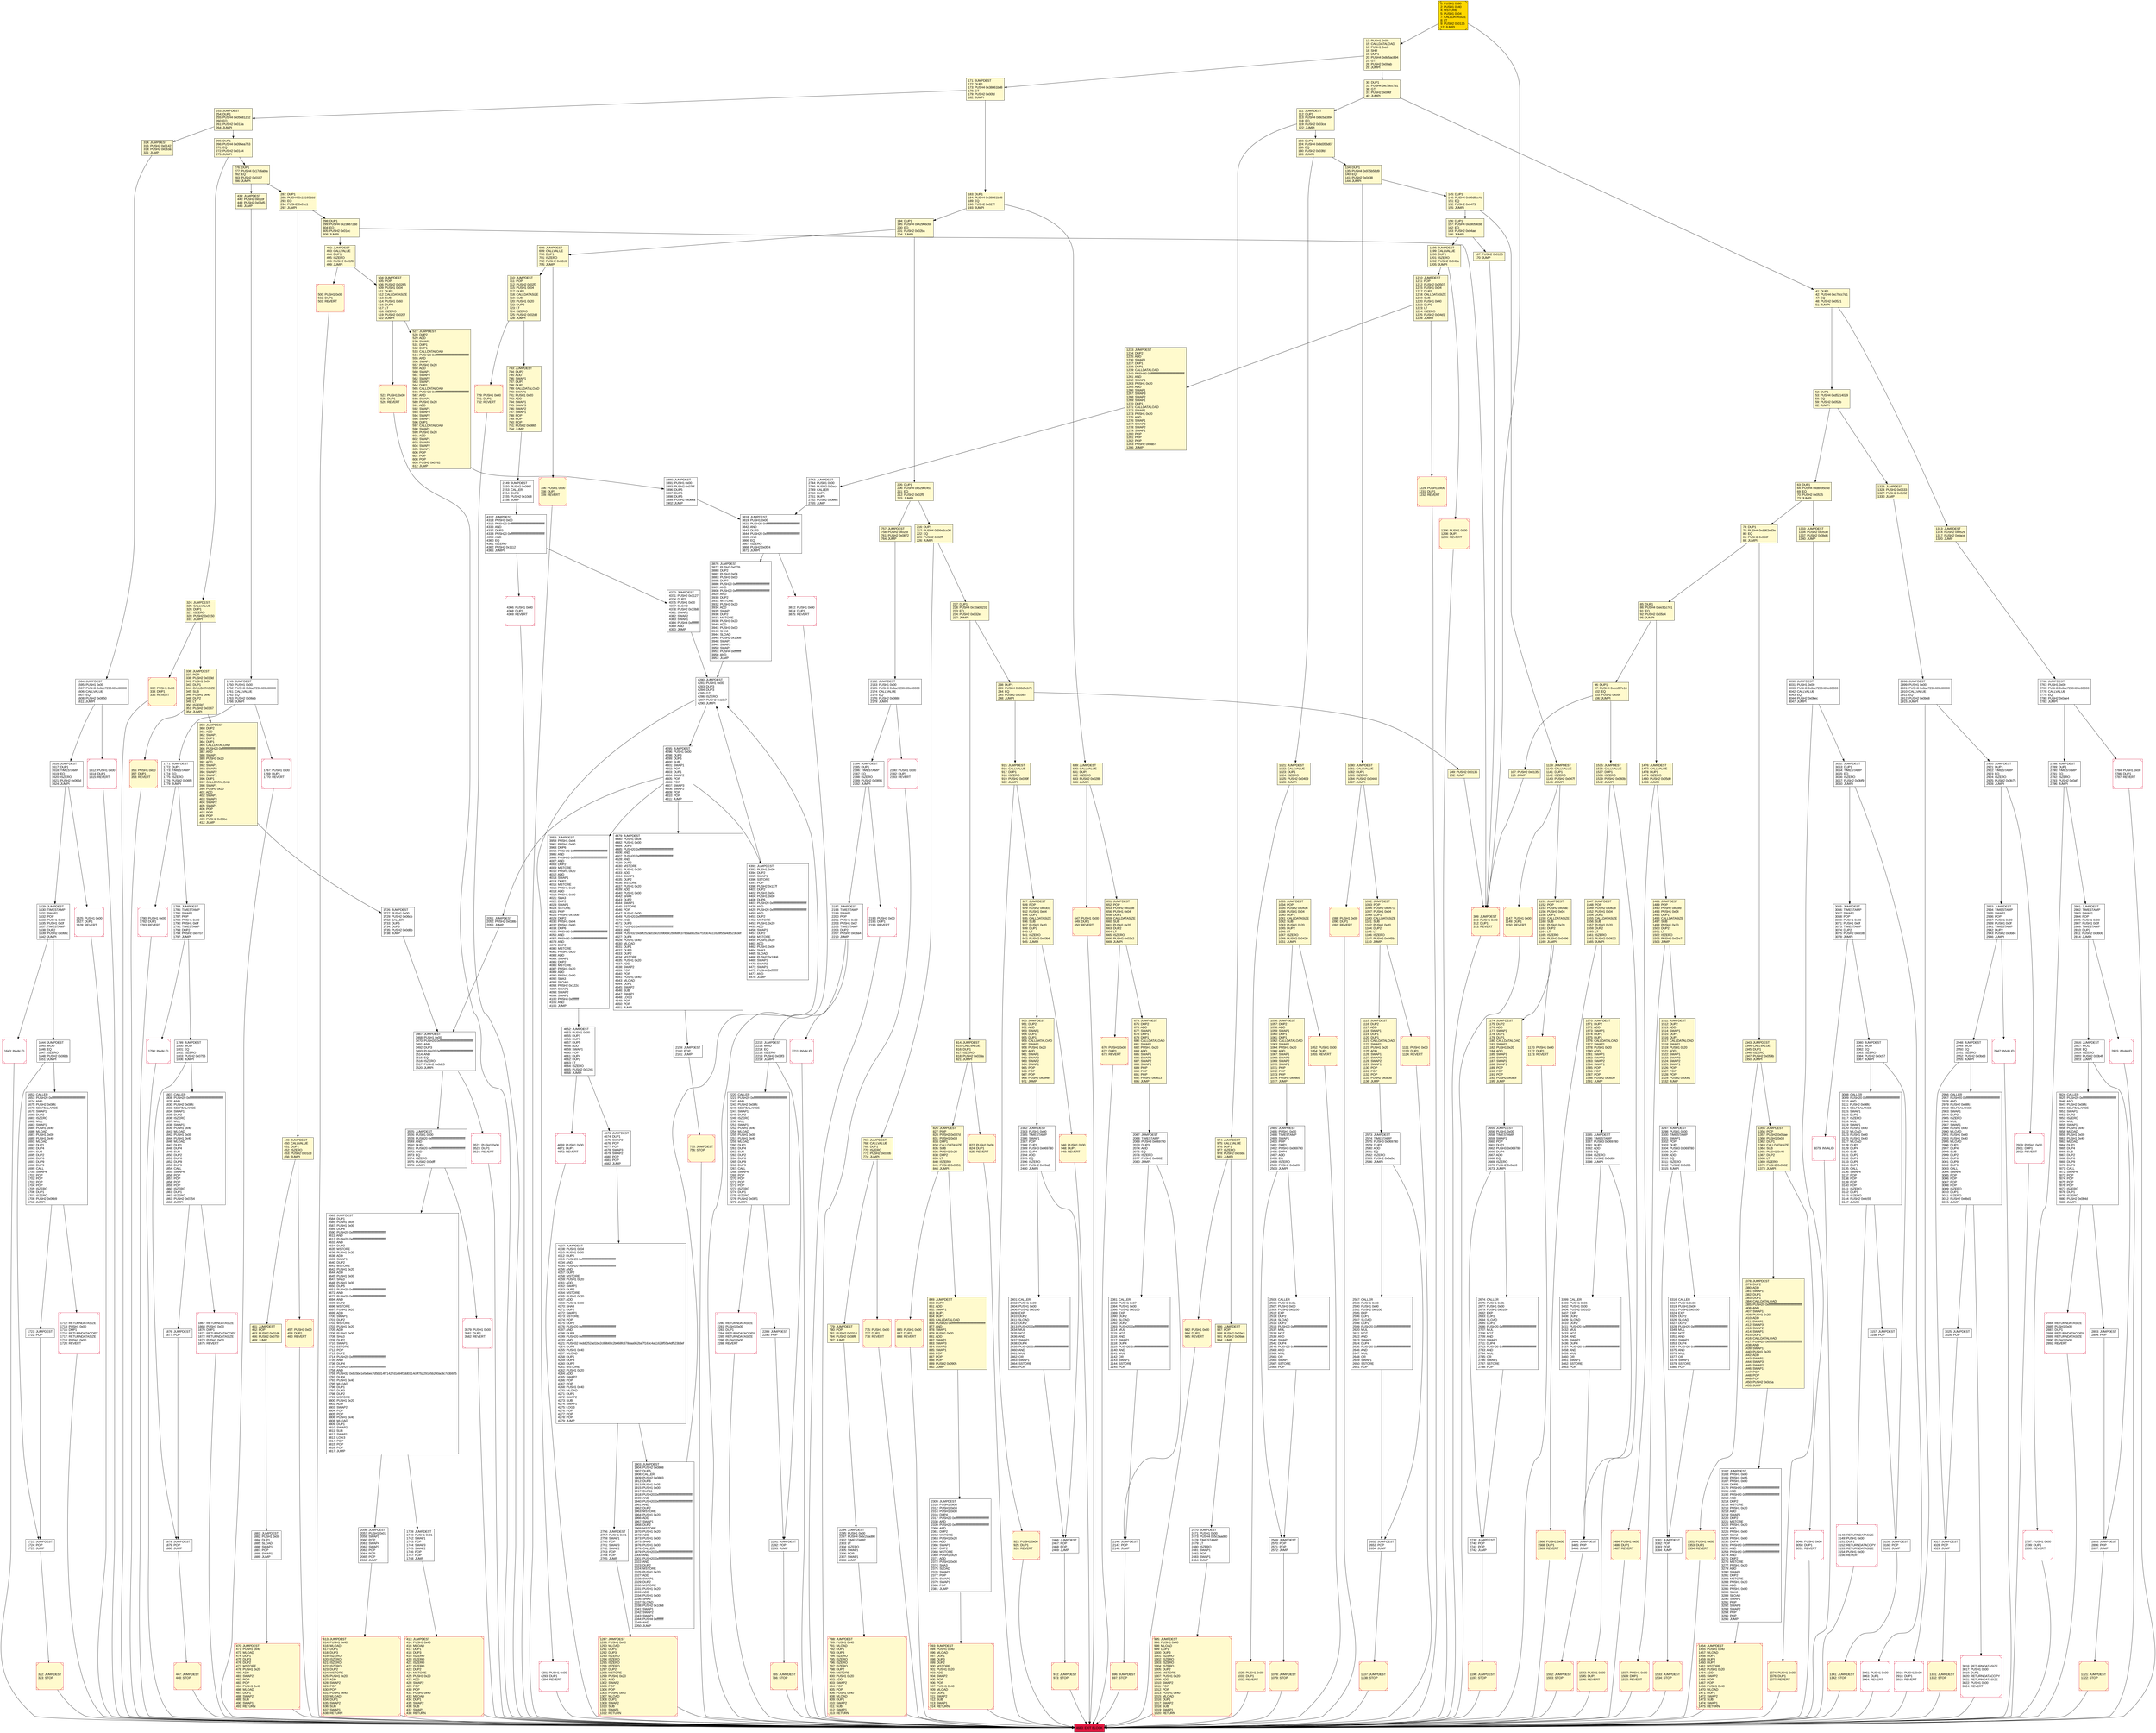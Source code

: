 digraph G {
bgcolor=transparent rankdir=UD;
node [shape=box style=filled color=black fillcolor=white fontname=arial fontcolor=black];
527 [label="527: JUMPDEST\l528: DUP2\l529: ADD\l530: SWAP1\l531: DUP1\l532: DUP1\l533: CALLDATALOAD\l534: PUSH20 0xffffffffffffffffffffffffffffffffffffffff\l555: AND\l556: SWAP1\l557: PUSH1 0x20\l559: ADD\l560: SWAP1\l561: SWAP3\l562: SWAP2\l563: SWAP1\l564: DUP1\l565: CALLDATALOAD\l566: PUSH20 0xffffffffffffffffffffffffffffffffffffffff\l587: AND\l588: SWAP1\l589: PUSH1 0x20\l591: ADD\l592: SWAP1\l593: SWAP3\l594: SWAP2\l595: SWAP1\l596: DUP1\l597: CALLDATALOAD\l598: SWAP1\l599: PUSH1 0x20\l601: ADD\l602: SWAP1\l603: SWAP3\l604: SWAP2\l605: SWAP1\l606: POP\l607: POP\l608: POP\l609: PUSH2 0x0762\l612: JUMP\l" fillcolor=lemonchiffon ];
4391 [label="4391: JUMPDEST\l4392: PUSH1 0x00\l4394: DUP2\l4395: SWAP1\l4396: SSTORE\l4397: POP\l4398: PUSH2 0x117f\l4401: DUP2\l4402: PUSH1 0x04\l4404: PUSH1 0x00\l4406: DUP6\l4407: PUSH20 0xffffffffffffffffffffffffffffffffffffffff\l4428: AND\l4429: PUSH20 0xffffffffffffffffffffffffffffffffffffffff\l4450: AND\l4451: DUP2\l4452: MSTORE\l4453: PUSH1 0x20\l4455: ADD\l4456: SWAP1\l4457: DUP2\l4458: MSTORE\l4459: PUSH1 0x20\l4461: ADD\l4462: PUSH1 0x00\l4464: SHA3\l4465: SLOAD\l4466: PUSH2 0x10b8\l4469: SWAP1\l4470: SWAP2\l4471: SWAP1\l4472: PUSH4 0xffffffff\l4477: AND\l4478: JUMP\l" ];
492 [label="492: JUMPDEST\l493: CALLVALUE\l494: DUP1\l495: ISZERO\l496: PUSH2 0x01f8\l499: JUMPI\l" fillcolor=lemonchiffon ];
986 [label="986: JUMPDEST\l987: POP\l988: PUSH2 0x03e3\l991: PUSH2 0x09a6\l994: JUMP\l" fillcolor=lemonchiffon ];
183 [label="183: DUP1\l184: PUSH4 0x38861bd8\l189: EQ\l190: PUSH2 0x027f\l193: JUMPI\l" fillcolor=lemonchiffon ];
2485 [label="2485: JUMPDEST\l2486: PUSH1 0x00\l2488: TIMESTAMP\l2489: SWAP1\l2490: POP\l2491: DUP1\l2492: PUSH3 0x069780\l2496: DUP4\l2497: ADD\l2498: EQ\l2499: ISZERO\l2500: PUSH2 0x0a09\l2503: JUMPI\l" ];
2816 [label="2816: JUMPDEST\l2817: MOD\l2818: EQ\l2819: ISZERO\l2820: PUSH2 0x0b4f\l2823: JUMPI\l" ];
2056 [label="2056: JUMPDEST\l2057: PUSH1 0x01\l2059: SWAP1\l2060: POP\l2061: SWAP4\l2062: SWAP3\l2063: POP\l2064: POP\l2065: POP\l2066: JUMP\l" ];
439 [label="439: JUMPDEST\l440: PUSH2 0x01bf\l443: PUSH2 0x06d5\l446: JUMP\l" fillcolor=lemonchiffon ];
1488 [label="1488: JUMPDEST\l1489: POP\l1490: PUSH2 0x05fd\l1493: PUSH1 0x04\l1495: DUP1\l1496: CALLDATASIZE\l1497: SUB\l1498: PUSH1 0x20\l1500: DUP2\l1501: LT\l1502: ISZERO\l1503: PUSH2 0x05e7\l1506: JUMPI\l" fillcolor=lemonchiffon ];
946 [label="946: PUSH1 0x00\l948: DUP1\l949: REVERT\l" fillcolor=lemonchiffon shape=Msquare color=crimson ];
1784 [label="1784: JUMPDEST\l1785: TIMESTAMP\l1786: SWAP1\l1787: POP\l1788: PUSH1 0x00\l1790: PUSH1 0x0f\l1792: TIMESTAMP\l1793: DUP2\l1794: PUSH2 0x0707\l1797: JUMPI\l" ];
733 [label="733: JUMPDEST\l734: DUP2\l735: ADD\l736: SWAP1\l737: DUP1\l738: DUP1\l739: CALLDATALOAD\l740: SWAP1\l741: PUSH1 0x20\l743: ADD\l744: SWAP1\l745: SWAP3\l746: SWAP2\l747: SWAP1\l748: POP\l749: POP\l750: POP\l751: PUSH2 0x0865\l754: JUMP\l" fillcolor=lemonchiffon ];
216 [label="216: DUP1\l217: PUSH4 0x56e2ca30\l222: EQ\l223: PUSH2 0x02ff\l226: JUMPI\l" fillcolor=lemonchiffon ];
2211 [label="2211: INVALID\l" shape=Msquare color=crimson ];
1454 [label="1454: JUMPDEST\l1455: PUSH1 0x40\l1457: MLOAD\l1458: DUP1\l1459: DUP3\l1460: DUP2\l1461: MSTORE\l1462: PUSH1 0x20\l1464: ADD\l1465: SWAP2\l1466: POP\l1467: POP\l1468: PUSH1 0x40\l1470: MLOAD\l1471: DUP1\l1472: SWAP2\l1473: SUB\l1474: SWAP1\l1475: RETURN\l" fillcolor=lemonchiffon shape=Msquare color=crimson ];
1652 [label="1652: CALLER\l1653: PUSH20 0xffffffffffffffffffffffffffffffffffffffff\l1674: AND\l1675: PUSH2 0x08fc\l1678: SELFBALANCE\l1679: SWAP1\l1680: DUP2\l1681: ISZERO\l1682: MUL\l1683: SWAP1\l1684: PUSH1 0x40\l1686: MLOAD\l1687: PUSH1 0x00\l1689: PUSH1 0x40\l1691: MLOAD\l1692: DUP1\l1693: DUP4\l1694: SUB\l1695: DUP2\l1696: DUP6\l1697: DUP9\l1698: DUP9\l1699: CALL\l1700: SWAP4\l1701: POP\l1702: POP\l1703: POP\l1704: POP\l1705: ISZERO\l1706: DUP1\l1707: ISZERO\l1708: PUSH2 0x06b9\l1711: JUMPI\l" ];
1594 [label="1594: JUMPDEST\l1595: PUSH1 0x00\l1597: PUSH8 0x8ac7230489e80000\l1606: CALLVALUE\l1607: EQ\l1608: PUSH2 0x0650\l1611: JUMPI\l" ];
1903 [label="1903: JUMPDEST\l1904: PUSH2 0x0808\l1907: DUP5\l1908: CALLER\l1909: PUSH2 0x0803\l1912: DUP6\l1913: PUSH1 0x05\l1915: PUSH1 0x00\l1917: DUP11\l1918: PUSH20 0xffffffffffffffffffffffffffffffffffffffff\l1939: AND\l1940: PUSH20 0xffffffffffffffffffffffffffffffffffffffff\l1961: AND\l1962: DUP2\l1963: MSTORE\l1964: PUSH1 0x20\l1966: ADD\l1967: SWAP1\l1968: DUP2\l1969: MSTORE\l1970: PUSH1 0x20\l1972: ADD\l1973: PUSH1 0x00\l1975: SHA3\l1976: PUSH1 0x00\l1978: CALLER\l1979: PUSH20 0xffffffffffffffffffffffffffffffffffffffff\l2000: AND\l2001: PUSH20 0xffffffffffffffffffffffffffffffffffffffff\l2022: AND\l2023: DUP2\l2024: MSTORE\l2025: PUSH1 0x20\l2027: ADD\l2028: SWAP1\l2029: DUP2\l2030: MSTORE\l2031: PUSH1 0x20\l2033: ADD\l2034: PUSH1 0x00\l2036: SHA3\l2037: SLOAD\l2038: PUSH2 0x10b8\l2041: SWAP1\l2042: SWAP2\l2043: SWAP1\l2044: PUSH4 0xffffffff\l2049: AND\l2050: JUMP\l" ];
1749 [label="1749: JUMPDEST\l1750: PUSH1 0x00\l1752: PUSH8 0x8ac7230489e80000\l1761: CALLVALUE\l1762: EQ\l1763: PUSH2 0x06eb\l1766: JUMPI\l" ];
788 [label="788: JUMPDEST\l789: PUSH1 0x40\l791: MLOAD\l792: DUP1\l793: DUP3\l794: ISZERO\l795: ISZERO\l796: ISZERO\l797: ISZERO\l798: DUP2\l799: MSTORE\l800: PUSH1 0x20\l802: ADD\l803: SWAP2\l804: POP\l805: POP\l806: PUSH1 0x40\l808: MLOAD\l809: DUP1\l810: SWAP2\l811: SUB\l812: SWAP1\l813: RETURN\l" fillcolor=lemonchiffon shape=Msquare color=crimson ];
1799 [label="1799: JUMPDEST\l1800: MOD\l1801: EQ\l1802: ISZERO\l1803: PUSH2 0x0756\l1806: JUMPI\l" ];
447 [label="447: JUMPDEST\l448: STOP\l" fillcolor=lemonchiffon shape=Msquare color=crimson ];
2382 [label="2382: JUMPDEST\l2383: PUSH1 0x00\l2385: TIMESTAMP\l2386: SWAP1\l2387: POP\l2388: DUP1\l2389: PUSH3 0x069780\l2393: DUP4\l2394: ADD\l2395: EQ\l2396: ISZERO\l2397: PUSH2 0x09a2\l2400: JUMPI\l" ];
1771 [label="1771: JUMPDEST\l1772: DUP1\l1773: TIMESTAMP\l1774: EQ\l1775: ISZERO\l1776: PUSH2 0x06f8\l1779: JUMPI\l" ];
4312 [label="4312: JUMPDEST\l4313: PUSH1 0x00\l4315: PUSH20 0xffffffffffffffffffffffffffffffffffffffff\l4336: AND\l4337: DUP3\l4338: PUSH20 0xffffffffffffffffffffffffffffffffffffffff\l4359: AND\l4360: EQ\l4361: ISZERO\l4362: PUSH2 0x1112\l4365: JUMPI\l" ];
1056 [label="1056: JUMPDEST\l1057: DUP2\l1058: ADD\l1059: SWAP1\l1060: DUP1\l1061: DUP1\l1062: CALLDATALOAD\l1063: SWAP1\l1064: PUSH1 0x20\l1066: ADD\l1067: SWAP1\l1068: SWAP3\l1069: SWAP2\l1070: SWAP1\l1071: POP\l1072: POP\l1073: POP\l1074: PUSH2 0x09b5\l1077: JUMP\l" fillcolor=lemonchiffon ];
63 [label="63: DUP1\l64: PUSH4 0xd8495c6d\l69: EQ\l70: PUSH2 0x0535\l73: JUMPI\l" fillcolor=lemonchiffon ];
30 [label="30: DUP1\l31: PUSH4 0xc78cc7d1\l36: GT\l37: PUSH2 0x006f\l40: JUMPI\l" fillcolor=lemonchiffon ];
923 [label="923: PUSH1 0x00\l925: DUP1\l926: REVERT\l" fillcolor=lemonchiffon shape=Msquare color=crimson ];
1287 [label="1287: JUMPDEST\l1288: PUSH1 0x40\l1290: MLOAD\l1291: DUP1\l1292: DUP3\l1293: ISZERO\l1294: ISZERO\l1295: ISZERO\l1296: ISZERO\l1297: DUP2\l1298: MSTORE\l1299: PUSH1 0x20\l1301: ADD\l1302: SWAP2\l1303: POP\l1304: POP\l1305: PUSH1 0x40\l1307: MLOAD\l1308: DUP1\l1309: SWAP2\l1310: SUB\l1311: SWAP1\l1312: RETURN\l" fillcolor=lemonchiffon shape=Msquare color=crimson ];
849 [label="849: JUMPDEST\l850: DUP2\l851: ADD\l852: SWAP1\l853: DUP1\l854: DUP1\l855: CALLDATALOAD\l856: PUSH20 0xffffffffffffffffffffffffffffffffffffffff\l877: AND\l878: SWAP1\l879: PUSH1 0x20\l881: ADD\l882: SWAP1\l883: SWAP3\l884: SWAP2\l885: SWAP1\l886: POP\l887: POP\l888: POP\l889: PUSH2 0x0905\l892: JUMP\l" fillcolor=lemonchiffon ];
3958 [label="3958: JUMPDEST\l3959: PUSH1 0x04\l3961: PUSH1 0x00\l3963: DUP6\l3964: PUSH20 0xffffffffffffffffffffffffffffffffffffffff\l3985: AND\l3986: PUSH20 0xffffffffffffffffffffffffffffffffffffffff\l4007: AND\l4008: DUP2\l4009: MSTORE\l4010: PUSH1 0x20\l4012: ADD\l4013: SWAP1\l4014: DUP2\l4015: MSTORE\l4016: PUSH1 0x20\l4018: ADD\l4019: PUSH1 0x00\l4021: SHA3\l4022: DUP2\l4023: SWAP1\l4024: SSTORE\l4025: POP\l4026: PUSH2 0x100b\l4029: DUP2\l4030: PUSH1 0x04\l4032: PUSH1 0x00\l4034: DUP6\l4035: PUSH20 0xffffffffffffffffffffffffffffffffffffffff\l4056: AND\l4057: PUSH20 0xffffffffffffffffffffffffffffffffffffffff\l4078: AND\l4079: DUP2\l4080: MSTORE\l4081: PUSH1 0x20\l4083: ADD\l4084: SWAP1\l4085: DUP2\l4086: MSTORE\l4087: PUSH1 0x20\l4089: ADD\l4090: PUSH1 0x00\l4092: SHA3\l4093: SLOAD\l4094: PUSH2 0x122c\l4097: SWAP1\l4098: SWAP2\l4099: SWAP1\l4100: PUSH4 0xffffffff\l4105: AND\l4106: JUMP\l" ];
2815 [label="2815: INVALID\l" shape=Msquare color=crimson ];
1507 [label="1507: PUSH1 0x00\l1509: DUP1\l1510: REVERT\l" fillcolor=lemonchiffon shape=Msquare color=crimson ];
2569 [label="2569: JUMPDEST\l2570: POP\l2571: POP\l2572: JUMP\l" ];
974 [label="974: JUMPDEST\l975: CALLVALUE\l976: DUP1\l977: ISZERO\l978: PUSH2 0x03da\l981: JUMPI\l" fillcolor=lemonchiffon ];
449 [label="449: JUMPDEST\l450: CALLVALUE\l451: DUP1\l452: ISZERO\l453: PUSH2 0x01cd\l456: JUMPI\l" fillcolor=lemonchiffon ];
1570 [label="1570: JUMPDEST\l1571: DUP2\l1572: ADD\l1573: SWAP1\l1574: DUP1\l1575: DUP1\l1576: CALLDATALOAD\l1577: SWAP1\l1578: PUSH1 0x20\l1580: ADD\l1581: SWAP1\l1582: SWAP3\l1583: SWAP2\l1584: SWAP1\l1585: POP\l1586: POP\l1587: POP\l1588: PUSH2 0x0d39\l1591: JUMP\l" fillcolor=lemonchiffon ];
3048 [label="3048: PUSH1 0x00\l3050: DUP1\l3051: REVERT\l" shape=Msquare color=crimson ];
4683 [label="4683: EXIT BLOCK\l" fillcolor=crimson ];
3061 [label="3061: PUSH1 0x00\l3063: DUP1\l3064: REVERT\l" shape=Msquare color=crimson ];
500 [label="500: PUSH1 0x00\l502: DUP1\l503: REVERT\l" fillcolor=lemonchiffon shape=Msquare color=crimson ];
3876 [label="3876: JUMPDEST\l3877: PUSH2 0x0f76\l3880: DUP2\l3881: PUSH1 0x04\l3883: PUSH1 0x00\l3885: DUP7\l3886: PUSH20 0xffffffffffffffffffffffffffffffffffffffff\l3907: AND\l3908: PUSH20 0xffffffffffffffffffffffffffffffffffffffff\l3929: AND\l3930: DUP2\l3931: MSTORE\l3932: PUSH1 0x20\l3934: ADD\l3935: SWAP1\l3936: DUP2\l3937: MSTORE\l3938: PUSH1 0x20\l3940: ADD\l3941: PUSH1 0x00\l3943: SHA3\l3944: SLOAD\l3945: PUSH2 0x10b8\l3948: SWAP1\l3949: SWAP2\l3950: SWAP1\l3951: PUSH4 0xffffffff\l3956: AND\l3957: JUMP\l" ];
950 [label="950: JUMPDEST\l951: DUP2\l952: ADD\l953: SWAP1\l954: DUP1\l955: DUP1\l956: CALLDATALOAD\l957: SWAP1\l958: PUSH1 0x20\l960: ADD\l961: SWAP1\l962: SWAP3\l963: SWAP2\l964: SWAP1\l965: POP\l966: POP\l967: POP\l968: PUSH2 0x094e\l971: JUMP\l" fillcolor=lemonchiffon ];
107 [label="107: PUSH2 0x0135\l110: JUMP\l" fillcolor=lemonchiffon ];
3148 [label="3148: RETURNDATASIZE\l3149: PUSH1 0x00\l3151: DUP1\l3152: RETURNDATACOPY\l3153: RETURNDATASIZE\l3154: PUSH1 0x00\l3156: REVERT\l" shape=Msquare color=crimson ];
972 [label="972: JUMPDEST\l973: STOP\l" fillcolor=lemonchiffon shape=Msquare color=crimson ];
3579 [label="3579: PUSH1 0x00\l3581: DUP1\l3582: REVERT\l" shape=Msquare color=crimson ];
1739 [label="1739: JUMPDEST\l1740: PUSH1 0x01\l1742: SWAP1\l1743: POP\l1744: SWAP3\l1745: SWAP2\l1746: POP\l1747: POP\l1748: JUMP\l" ];
3521 [label="3521: PUSH1 0x00\l3523: DUP1\l3524: REVERT\l" shape=Msquare color=crimson ];
2294 [label="2294: JUMPDEST\l2295: PUSH1 0x00\l2297: PUSH4 0x5c2aad80\l2302: TIMESTAMP\l2303: LT\l2304: ISZERO\l2305: SWAP1\l2306: POP\l2307: SWAP1\l2308: JUMP\l" ];
2162 [label="2162: JUMPDEST\l2163: PUSH1 0x00\l2165: PUSH8 0x8ac7230489e80000\l2174: CALLVALUE\l2175: EQ\l2176: PUSH2 0x0888\l2179: JUMPI\l" ];
3157 [label="3157: JUMPDEST\l3158: POP\l" ];
470 [label="470: JUMPDEST\l471: PUSH1 0x40\l473: MLOAD\l474: DUP1\l475: DUP3\l476: DUP2\l477: MSTORE\l478: PUSH1 0x20\l480: ADD\l481: SWAP2\l482: POP\l483: POP\l484: PUSH1 0x40\l486: MLOAD\l487: DUP1\l488: SWAP2\l489: SUB\l490: SWAP1\l491: RETURN\l" fillcolor=lemonchiffon shape=Msquare color=crimson ];
1151 [label="1151: JUMPDEST\l1152: POP\l1153: PUSH2 0x04ac\l1156: PUSH1 0x04\l1158: DUP1\l1159: CALLDATASIZE\l1160: SUB\l1161: PUSH1 0x20\l1163: DUP2\l1164: LT\l1165: ISZERO\l1166: PUSH2 0x0496\l1169: JUMPI\l" fillcolor=lemonchiffon ];
457 [label="457: PUSH1 0x00\l459: DUP1\l460: REVERT\l" fillcolor=lemonchiffon shape=Msquare color=crimson ];
2895 [label="2895: JUMPDEST\l2896: POP\l2897: JUMP\l" ];
1533 [label="1533: JUMPDEST\l1534: STOP\l" fillcolor=lemonchiffon shape=Msquare color=crimson ];
1629 [label="1629: JUMPDEST\l1630: TIMESTAMP\l1631: SWAP1\l1632: POP\l1633: PUSH1 0x00\l1635: PUSH1 0x0f\l1637: TIMESTAMP\l1638: DUP2\l1639: PUSH2 0x066c\l1642: JUMPI\l" ];
1021 [label="1021: JUMPDEST\l1022: CALLVALUE\l1023: DUP1\l1024: ISZERO\l1025: PUSH2 0x0409\l1028: JUMPI\l" fillcolor=lemonchiffon ];
1484 [label="1484: PUSH1 0x00\l1486: DUP1\l1487: REVERT\l" fillcolor=lemonchiffon shape=Msquare color=crimson ];
2756 [label="2756: JUMPDEST\l2757: PUSH1 0x01\l2759: SWAP1\l2760: POP\l2761: SWAP3\l2762: SWAP2\l2763: POP\l2764: POP\l2765: JUMP\l" ];
1890 [label="1890: JUMPDEST\l1891: PUSH1 0x00\l1893: PUSH2 0x076f\l1896: DUP5\l1897: DUP5\l1898: DUP5\l1899: PUSH2 0x0eea\l1902: JUMP\l" ];
1878 [label="1878: JUMPDEST\l1879: POP\l1880: JUMP\l" ];
96 [label="96: DUP1\l97: PUSH4 0xecd97e16\l102: EQ\l103: PUSH2 0x05ff\l106: JUMPI\l" fillcolor=lemonchiffon ];
982 [label="982: PUSH1 0x00\l984: DUP1\l985: REVERT\l" fillcolor=lemonchiffon shape=Msquare color=crimson ];
698 [label="698: JUMPDEST\l699: CALLVALUE\l700: DUP1\l701: ISZERO\l702: PUSH2 0x02c6\l705: JUMPI\l" fillcolor=lemonchiffon ];
3525 [label="3525: JUMPDEST\l3526: PUSH1 0x00\l3528: PUSH20 0xffffffffffffffffffffffffffffffffffffffff\l3549: AND\l3550: DUP4\l3551: PUSH20 0xffffffffffffffffffffffffffffffffffffffff\l3572: AND\l3573: EQ\l3574: ISZERO\l3575: PUSH2 0x0dff\l3578: JUMPI\l" ];
1198 [label="1198: JUMPDEST\l1199: CALLVALUE\l1200: DUP1\l1201: ISZERO\l1202: PUSH2 0x04ba\l1205: JUMPI\l" fillcolor=lemonchiffon ];
710 [label="710: JUMPDEST\l711: POP\l712: PUSH2 0x02f3\l715: PUSH1 0x04\l717: DUP1\l718: CALLDATASIZE\l719: SUB\l720: PUSH1 0x20\l722: DUP2\l723: LT\l724: ISZERO\l725: PUSH2 0x02dd\l728: JUMPI\l" fillcolor=lemonchiffon ];
2212 [label="2212: JUMPDEST\l2213: MOD\l2214: EQ\l2215: ISZERO\l2216: PUSH2 0x08f3\l2219: JUMPI\l" ];
0 [label="0: PUSH1 0x80\l2: PUSH1 0x40\l4: MSTORE\l5: PUSH1 0x04\l7: CALLDATASIZE\l8: LT\l9: PUSH2 0x0135\l12: JUMPI\l" fillcolor=lemonchiffon shape=Msquare fillcolor=gold ];
2081 [label="2081: CALLER\l2082: PUSH1 0x07\l2084: PUSH1 0x00\l2086: PUSH2 0x0100\l2089: EXP\l2090: DUP2\l2091: SLOAD\l2092: DUP2\l2093: PUSH20 0xffffffffffffffffffffffffffffffffffffffff\l2114: MUL\l2115: NOT\l2116: AND\l2117: SWAP1\l2118: DUP4\l2119: PUSH20 0xffffffffffffffffffffffffffffffffffffffff\l2140: AND\l2141: MUL\l2142: OR\l2143: SWAP1\l2144: SSTORE\l2145: POP\l" ];
3872 [label="3872: PUSH1 0x00\l3874: DUP1\l3875: REVERT\l" shape=Msquare color=crimson ];
1511 [label="1511: JUMPDEST\l1512: DUP2\l1513: ADD\l1514: SWAP1\l1515: DUP1\l1516: DUP1\l1517: CALLDATALOAD\l1518: SWAP1\l1519: PUSH1 0x20\l1521: ADD\l1522: SWAP1\l1523: SWAP3\l1524: SWAP2\l1525: SWAP1\l1526: POP\l1527: POP\l1528: POP\l1529: PUSH2 0x0ce1\l1532: JUMP\l" fillcolor=lemonchiffon ];
1721 [label="1721: JUMPDEST\l1722: POP\l" ];
74 [label="74: DUP1\l75: PUSH4 0xdd62ed3e\l80: EQ\l81: PUSH2 0x053f\l84: JUMPI\l" fillcolor=lemonchiffon ];
779 [label="779: JUMPDEST\l780: POP\l781: PUSH2 0x0314\l784: PUSH2 0x08f6\l787: JUMP\l" fillcolor=lemonchiffon ];
227 [label="227: DUP1\l228: PUSH4 0x70a08231\l233: EQ\l234: PUSH2 0x032e\l237: JUMPI\l" fillcolor=lemonchiffon ];
3583 [label="3583: JUMPDEST\l3584: DUP1\l3585: PUSH1 0x05\l3587: PUSH1 0x00\l3589: DUP6\l3590: PUSH20 0xffffffffffffffffffffffffffffffffffffffff\l3611: AND\l3612: PUSH20 0xffffffffffffffffffffffffffffffffffffffff\l3633: AND\l3634: DUP2\l3635: MSTORE\l3636: PUSH1 0x20\l3638: ADD\l3639: SWAP1\l3640: DUP2\l3641: MSTORE\l3642: PUSH1 0x20\l3644: ADD\l3645: PUSH1 0x00\l3647: SHA3\l3648: PUSH1 0x00\l3650: DUP5\l3651: PUSH20 0xffffffffffffffffffffffffffffffffffffffff\l3672: AND\l3673: PUSH20 0xffffffffffffffffffffffffffffffffffffffff\l3694: AND\l3695: DUP2\l3696: MSTORE\l3697: PUSH1 0x20\l3699: ADD\l3700: SWAP1\l3701: DUP2\l3702: MSTORE\l3703: PUSH1 0x20\l3705: ADD\l3706: PUSH1 0x00\l3708: SHA3\l3709: DUP2\l3710: SWAP1\l3711: SSTORE\l3712: POP\l3713: DUP2\l3714: PUSH20 0xffffffffffffffffffffffffffffffffffffffff\l3735: AND\l3736: DUP4\l3737: PUSH20 0xffffffffffffffffffffffffffffffffffffffff\l3758: AND\l3759: PUSH32 0x8c5be1e5ebec7d5bd14f71427d1e84f3dd0314c0f7b2291e5b200ac8c7c3b925\l3792: DUP4\l3793: PUSH1 0x40\l3795: MLOAD\l3796: DUP1\l3797: DUP3\l3798: DUP2\l3799: MSTORE\l3800: PUSH1 0x20\l3802: ADD\l3803: SWAP2\l3804: POP\l3805: POP\l3806: PUSH1 0x40\l3808: MLOAD\l3809: DUP1\l3810: SWAP2\l3811: SUB\l3812: SWAP1\l3813: LOG3\l3814: POP\l3815: POP\l3816: POP\l3817: JUMP\l" ];
1333 [label="1333: JUMPDEST\l1334: PUSH2 0x053d\l1337: PUSH2 0x0bd6\l1340: JUMP\l" fillcolor=lemonchiffon ];
3297 [label="3297: JUMPDEST\l3298: PUSH1 0x00\l3300: TIMESTAMP\l3301: SWAP1\l3302: POP\l3303: DUP1\l3304: PUSH3 0x069780\l3308: DUP4\l3309: ADD\l3310: EQ\l3311: ISZERO\l3312: PUSH2 0x0d35\l3315: JUMPI\l" ];
171 [label="171: JUMPDEST\l172: DUP1\l173: PUSH4 0x38861bd8\l178: GT\l179: PUSH2 0x00fd\l182: JUMPI\l" fillcolor=lemonchiffon ];
822 [label="822: PUSH1 0x00\l824: DUP1\l825: REVERT\l" fillcolor=lemonchiffon shape=Msquare color=crimson ];
3080 [label="3080: JUMPDEST\l3081: MOD\l3082: EQ\l3083: ISZERO\l3084: PUSH2 0x0c57\l3087: JUMPI\l" ];
167 [label="167: PUSH2 0x0135\l170: JUMP\l" fillcolor=lemonchiffon ];
52 [label="52: DUP1\l53: PUSH4 0xd5214029\l58: EQ\l59: PUSH2 0x052b\l62: JUMPI\l" fillcolor=lemonchiffon ];
757 [label="757: JUMPDEST\l758: PUSH2 0x02fd\l761: PUSH2 0x0872\l764: JUMP\l" fillcolor=lemonchiffon ];
413 [label="413: JUMPDEST\l414: PUSH1 0x40\l416: MLOAD\l417: DUP1\l418: DUP3\l419: ISZERO\l420: ISZERO\l421: ISZERO\l422: ISZERO\l423: DUP2\l424: MSTORE\l425: PUSH1 0x20\l427: ADD\l428: SWAP2\l429: POP\l430: POP\l431: PUSH1 0x40\l433: MLOAD\l434: DUP1\l435: SWAP2\l436: SUB\l437: SWAP1\l438: RETURN\l" fillcolor=lemonchiffon shape=Msquare color=crimson ];
651 [label="651: JUMPDEST\l652: POP\l653: PUSH2 0x02b8\l656: PUSH1 0x04\l658: DUP1\l659: CALLDATASIZE\l660: SUB\l661: PUSH1 0x20\l663: DUP2\l664: LT\l665: ISZERO\l666: PUSH2 0x02a2\l669: JUMPI\l" fillcolor=lemonchiffon ];
775 [label="775: PUSH1 0x00\l777: DUP1\l778: REVERT\l" fillcolor=lemonchiffon shape=Msquare color=crimson ];
2573 [label="2573: JUMPDEST\l2574: TIMESTAMP\l2575: PUSH3 0x069780\l2579: DUP3\l2580: ADD\l2581: EQ\l2582: ISZERO\l2583: PUSH2 0x0a5c\l2586: JUMPI\l" ];
4479 [label="4479: JUMPDEST\l4480: PUSH1 0x04\l4482: PUSH1 0x00\l4484: DUP5\l4485: PUSH20 0xffffffffffffffffffffffffffffffffffffffff\l4506: AND\l4507: PUSH20 0xffffffffffffffffffffffffffffffffffffffff\l4528: AND\l4529: DUP2\l4530: MSTORE\l4531: PUSH1 0x20\l4533: ADD\l4534: SWAP1\l4535: DUP2\l4536: MSTORE\l4537: PUSH1 0x20\l4539: ADD\l4540: PUSH1 0x00\l4542: SHA3\l4543: DUP2\l4544: SWAP1\l4545: SSTORE\l4546: POP\l4547: PUSH1 0x00\l4549: PUSH20 0xffffffffffffffffffffffffffffffffffffffff\l4570: AND\l4571: DUP3\l4572: PUSH20 0xffffffffffffffffffffffffffffffffffffffff\l4593: AND\l4594: PUSH32 0xddf252ad1be2c89b69c2b068fc378daa952ba7f163c4a11628f55a4df523b3ef\l4627: DUP4\l4628: PUSH1 0x40\l4630: MLOAD\l4631: DUP1\l4632: DUP3\l4633: DUP2\l4634: MSTORE\l4635: PUSH1 0x20\l4637: ADD\l4638: SWAP2\l4639: POP\l4640: POP\l4641: PUSH1 0x40\l4643: MLOAD\l4644: DUP1\l4645: SWAP2\l4646: SUB\l4647: SWAP1\l4648: LOG3\l4649: POP\l4650: POP\l4651: JUMP\l" ];
1331 [label="1331: JUMPDEST\l1332: STOP\l" fillcolor=lemonchiffon shape=Msquare color=crimson ];
1341 [label="1341: JUMPDEST\l1342: STOP\l" fillcolor=lemonchiffon shape=Msquare color=crimson ];
1712 [label="1712: RETURNDATASIZE\l1713: PUSH1 0x00\l1715: DUP1\l1716: RETURNDATACOPY\l1717: RETURNDATASIZE\l1718: PUSH1 0x00\l1720: REVERT\l" shape=Msquare color=crimson ];
3464 [label="3464: JUMPDEST\l3465: POP\l3466: JUMP\l" ];
4366 [label="4366: PUSH1 0x00\l4368: DUP1\l4369: REVERT\l" shape=Msquare color=crimson ];
134 [label="134: DUP1\l135: PUSH4 0x975b58d9\l140: EQ\l141: PUSH2 0x0438\l144: JUMPI\l" fillcolor=lemonchiffon ];
1115 [label="1115: JUMPDEST\l1116: DUP2\l1117: ADD\l1118: SWAP1\l1119: DUP1\l1120: DUP1\l1121: CALLDATALOAD\l1122: SWAP1\l1123: PUSH1 0x20\l1125: ADD\l1126: SWAP1\l1127: SWAP3\l1128: SWAP2\l1129: SWAP1\l1130: POP\l1131: POP\l1132: POP\l1133: PUSH2 0x0a0d\l1136: JUMP\l" fillcolor=lemonchiffon ];
3079 [label="3079: INVALID\l" shape=Msquare color=crimson ];
2067 [label="2067: JUMPDEST\l2068: TIMESTAMP\l2069: PUSH3 0x069780\l2073: DUP3\l2074: ADD\l2075: EQ\l2076: ISZERO\l2077: PUSH2 0x0862\l2080: JUMPI\l" ];
1321 [label="1321: JUMPDEST\l1322: STOP\l" fillcolor=lemonchiffon shape=Msquare color=crimson ];
814 [label="814: JUMPDEST\l815: CALLVALUE\l816: DUP1\l817: ISZERO\l818: PUSH2 0x033a\l821: JUMPI\l" fillcolor=lemonchiffon ];
2184 [label="2184: JUMPDEST\l2185: DUP1\l2186: TIMESTAMP\l2187: EQ\l2188: ISZERO\l2189: PUSH2 0x0895\l2192: JUMPI\l" ];
2289 [label="2289: JUMPDEST\l2290: POP\l" ];
355 [label="355: PUSH1 0x00\l357: DUP1\l358: REVERT\l" fillcolor=lemonchiffon shape=Msquare color=crimson ];
249 [label="249: PUSH2 0x0135\l252: JUMP\l" fillcolor=lemonchiffon ];
2916 [label="2916: PUSH1 0x00\l2918: DUP1\l2919: REVERT\l" shape=Msquare color=crimson ];
2743 [label="2743: JUMPDEST\l2744: PUSH1 0x00\l2746: PUSH2 0x0ac4\l2749: CALLER\l2750: DUP5\l2751: DUP5\l2752: PUSH2 0x0eea\l2755: JUMP\l" ];
1033 [label="1033: JUMPDEST\l1034: POP\l1035: PUSH2 0x0436\l1038: PUSH1 0x04\l1040: DUP1\l1041: CALLDATASIZE\l1042: SUB\l1043: PUSH1 0x20\l1045: DUP2\l1046: LT\l1047: ISZERO\l1048: PUSH2 0x0420\l1051: JUMPI\l" fillcolor=lemonchiffon ];
253 [label="253: JUMPDEST\l254: DUP1\l255: PUSH4 0x05681232\l260: EQ\l261: PUSH2 0x013a\l264: JUMPI\l" fillcolor=lemonchiffon ];
2504 [label="2504: CALLER\l2505: PUSH1 0x0a\l2507: PUSH1 0x00\l2509: PUSH2 0x0100\l2512: EXP\l2513: DUP2\l2514: SLOAD\l2515: DUP2\l2516: PUSH20 0xffffffffffffffffffffffffffffffffffffffff\l2537: MUL\l2538: NOT\l2539: AND\l2540: SWAP1\l2541: DUP4\l2542: PUSH20 0xffffffffffffffffffffffffffffffffffffffff\l2563: AND\l2564: MUL\l2565: OR\l2566: SWAP1\l2567: SSTORE\l2568: POP\l" ];
893 [label="893: JUMPDEST\l894: PUSH1 0x40\l896: MLOAD\l897: DUP1\l898: DUP3\l899: DUP2\l900: MSTORE\l901: PUSH1 0x20\l903: ADD\l904: SWAP2\l905: POP\l906: POP\l907: PUSH1 0x40\l909: MLOAD\l910: DUP1\l911: SWAP2\l912: SUB\l913: SWAP1\l914: RETURN\l" fillcolor=lemonchiffon shape=Msquare color=crimson ];
2929 [label="2929: PUSH1 0x00\l2931: DUP1\l2932: REVERT\l" shape=Msquare color=crimson ];
826 [label="826: JUMPDEST\l827: POP\l828: PUSH2 0x037d\l831: PUSH1 0x04\l833: DUP1\l834: CALLDATASIZE\l835: SUB\l836: PUSH1 0x20\l838: DUP2\l839: LT\l840: ISZERO\l841: PUSH2 0x0351\l844: JUMPI\l" fillcolor=lemonchiffon ];
1643 [label="1643: INVALID\l" shape=Msquare color=crimson ];
322 [label="322: JUMPDEST\l323: STOP\l" fillcolor=lemonchiffon shape=Msquare color=crimson ];
2948 [label="2948: JUMPDEST\l2949: MOD\l2950: EQ\l2951: ISZERO\l2952: PUSH2 0x0bd3\l2955: JUMPI\l" ];
276 [label="276: DUP1\l277: PUSH4 0x17c6abfa\l282: EQ\l283: PUSH2 0x01b7\l286: JUMPI\l" fillcolor=lemonchiffon ];
2801 [label="2801: JUMPDEST\l2802: TIMESTAMP\l2803: SWAP1\l2804: POP\l2805: PUSH1 0x00\l2807: PUSH1 0x0f\l2809: TIMESTAMP\l2810: DUP2\l2811: PUSH2 0x0b00\l2814: JUMPI\l" ];
85 [label="85: DUP1\l86: PUSH4 0xec91c7e1\l91: EQ\l92: PUSH2 0x05c4\l95: JUMPI\l" fillcolor=lemonchiffon ];
995 [label="995: JUMPDEST\l996: PUSH1 0x40\l998: MLOAD\l999: DUP1\l1000: DUP3\l1001: ISZERO\l1002: ISZERO\l1003: ISZERO\l1004: ISZERO\l1005: DUP2\l1006: MSTORE\l1007: PUSH1 0x20\l1009: ADD\l1010: SWAP2\l1011: POP\l1012: POP\l1013: PUSH1 0x40\l1015: MLOAD\l1016: DUP1\l1017: SWAP2\l1018: SUB\l1019: SWAP1\l1020: RETURN\l" fillcolor=lemonchiffon shape=Msquare color=crimson ];
2401 [label="2401: CALLER\l2402: PUSH1 0x09\l2404: PUSH1 0x00\l2406: PUSH2 0x0100\l2409: EXP\l2410: DUP2\l2411: SLOAD\l2412: DUP2\l2413: PUSH20 0xffffffffffffffffffffffffffffffffffffffff\l2434: MUL\l2435: NOT\l2436: AND\l2437: SWAP1\l2438: DUP4\l2439: PUSH20 0xffffffffffffffffffffffffffffffffffffffff\l2460: AND\l2461: MUL\l2462: OR\l2463: SWAP1\l2464: SSTORE\l2465: POP\l" ];
194 [label="194: DUP1\l195: PUSH4 0x42966c68\l200: EQ\l201: PUSH2 0x02ba\l204: JUMPI\l" fillcolor=lemonchiffon ];
1233 [label="1233: JUMPDEST\l1234: DUP2\l1235: ADD\l1236: SWAP1\l1237: DUP1\l1238: DUP1\l1239: CALLDATALOAD\l1240: PUSH20 0xffffffffffffffffffffffffffffffffffffffff\l1261: AND\l1262: SWAP1\l1263: PUSH1 0x20\l1265: ADD\l1266: SWAP1\l1267: SWAP3\l1268: SWAP2\l1269: SWAP1\l1270: DUP1\l1271: CALLDATALOAD\l1272: SWAP1\l1273: PUSH1 0x20\l1275: ADD\l1276: SWAP1\l1277: SWAP3\l1278: SWAP2\l1279: SWAP1\l1280: POP\l1281: POP\l1282: POP\l1283: PUSH2 0x0ab7\l1286: JUMP\l" fillcolor=lemonchiffon ];
3030 [label="3030: JUMPDEST\l3031: PUSH1 0x00\l3033: PUSH8 0x8ac7230489e80000\l3042: CALLVALUE\l3043: EQ\l3044: PUSH2 0x0bec\l3047: JUMPI\l" ];
1351 [label="1351: PUSH1 0x00\l1353: DUP1\l1354: REVERT\l" fillcolor=lemonchiffon shape=Msquare color=crimson ];
2197 [label="2197: JUMPDEST\l2198: TIMESTAMP\l2199: SWAP1\l2200: POP\l2201: PUSH1 0x00\l2203: PUSH1 0x0f\l2205: TIMESTAMP\l2206: DUP2\l2207: PUSH2 0x08a4\l2210: JUMPI\l" ];
845 [label="845: PUSH1 0x00\l847: DUP1\l848: REVERT\l" fillcolor=lemonchiffon shape=Msquare color=crimson ];
332 [label="332: PUSH1 0x00\l334: DUP1\l335: REVERT\l" fillcolor=lemonchiffon shape=Msquare color=crimson ];
4280 [label="4280: JUMPDEST\l4281: PUSH1 0x00\l4283: DUP3\l4284: DUP3\l4285: GT\l4286: ISZERO\l4287: PUSH2 0x10c7\l4290: JUMPI\l" ];
2280 [label="2280: RETURNDATASIZE\l2281: PUSH1 0x00\l2283: DUP1\l2284: RETURNDATACOPY\l2285: RETURNDATASIZE\l2286: PUSH1 0x00\l2288: REVERT\l" shape=Msquare color=crimson ];
504 [label="504: JUMPDEST\l505: POP\l506: PUSH2 0x0265\l509: PUSH1 0x04\l511: DUP1\l512: CALLDATASIZE\l513: SUB\l514: PUSH1 0x60\l516: DUP2\l517: LT\l518: ISZERO\l519: PUSH2 0x020f\l522: JUMPI\l" fillcolor=lemonchiffon ];
3027 [label="3027: JUMPDEST\l3028: POP\l3029: JUMP\l" ];
1080 [label="1080: JUMPDEST\l1081: CALLVALUE\l1082: DUP1\l1083: ISZERO\l1084: PUSH2 0x0444\l1087: JUMPI\l" fillcolor=lemonchiffon ];
767 [label="767: JUMPDEST\l768: CALLVALUE\l769: DUP1\l770: ISZERO\l771: PUSH2 0x030b\l774: JUMPI\l" fillcolor=lemonchiffon ];
1210 [label="1210: JUMPDEST\l1211: POP\l1212: PUSH2 0x0507\l1215: PUSH1 0x04\l1217: DUP1\l1218: CALLDATASIZE\l1219: SUB\l1220: PUSH1 0x40\l1222: DUP2\l1223: LT\l1224: ISZERO\l1225: PUSH2 0x04d1\l1228: JUMPI\l" fillcolor=lemonchiffon ];
2739 [label="2739: JUMPDEST\l2740: POP\l2741: POP\l2742: JUMP\l" ];
2587 [label="2587: CALLER\l2588: PUSH1 0x03\l2590: PUSH1 0x00\l2592: PUSH2 0x0100\l2595: EXP\l2596: DUP2\l2597: SLOAD\l2598: DUP2\l2599: PUSH20 0xffffffffffffffffffffffffffffffffffffffff\l2620: MUL\l2621: NOT\l2622: AND\l2623: SWAP1\l2624: DUP4\l2625: PUSH20 0xffffffffffffffffffffffffffffffffffffffff\l2646: AND\l2647: MUL\l2648: OR\l2649: SWAP1\l2650: SSTORE\l2651: POP\l" ];
324 [label="324: JUMPDEST\l325: CALLVALUE\l326: DUP1\l327: ISZERO\l328: PUSH2 0x0150\l331: JUMPI\l" fillcolor=lemonchiffon ];
2674 [label="2674: CALLER\l2675: PUSH1 0x0b\l2677: PUSH1 0x00\l2679: PUSH2 0x0100\l2682: EXP\l2683: DUP2\l2684: SLOAD\l2685: DUP2\l2686: PUSH20 0xffffffffffffffffffffffffffffffffffffffff\l2707: MUL\l2708: NOT\l2709: AND\l2710: SWAP1\l2711: DUP4\l2712: PUSH20 0xffffffffffffffffffffffffffffffffffffffff\l2733: AND\l2734: MUL\l2735: OR\l2736: SWAP1\l2737: SSTORE\l2738: POP\l" ];
1374 [label="1374: PUSH1 0x00\l1376: DUP1\l1377: REVERT\l" fillcolor=lemonchiffon shape=Msquare color=crimson ];
145 [label="145: DUP1\l146: PUSH4 0x99d8cc4d\l151: EQ\l152: PUSH2 0x0473\l155: JUMPI\l" fillcolor=lemonchiffon ];
41 [label="41: DUP1\l42: PUSH4 0xc78cc7d1\l47: EQ\l48: PUSH2 0x0521\l51: JUMPI\l" fillcolor=lemonchiffon ];
13 [label="13: PUSH1 0x00\l15: CALLDATALOAD\l16: PUSH1 0xe0\l18: SHR\l19: DUP1\l20: PUSH4 0x8c5ac894\l25: GT\l26: PUSH2 0x00ab\l29: JUMPI\l" fillcolor=lemonchiffon ];
4370 [label="4370: JUMPDEST\l4371: PUSH2 0x1127\l4374: DUP2\l4375: PUSH1 0x00\l4377: SLOAD\l4378: PUSH2 0x10b8\l4381: SWAP1\l4382: SWAP2\l4383: SWAP1\l4384: PUSH4 0xffffffff\l4389: AND\l4390: JUMP\l" ];
1206 [label="1206: PUSH1 0x00\l1208: DUP1\l1209: REVERT\l" fillcolor=lemonchiffon shape=Msquare color=crimson ];
3399 [label="3399: CALLER\l3400: PUSH1 0x06\l3402: PUSH1 0x00\l3404: PUSH2 0x0100\l3407: EXP\l3408: DUP2\l3409: SLOAD\l3410: DUP2\l3411: PUSH20 0xffffffffffffffffffffffffffffffffffffffff\l3432: MUL\l3433: NOT\l3434: AND\l3435: SWAP1\l3436: DUP4\l3437: PUSH20 0xffffffffffffffffffffffffffffffffffffffff\l3458: AND\l3459: MUL\l3460: OR\l3461: SWAP1\l3462: SSTORE\l3463: POP\l" ];
1726 [label="1726: JUMPDEST\l1727: PUSH1 0x00\l1729: PUSH2 0x06cb\l1732: CALLER\l1733: DUP5\l1734: DUP5\l1735: PUSH2 0x0d8b\l1738: JUMP\l" ];
2788 [label="2788: JUMPDEST\l2789: DUP1\l2790: TIMESTAMP\l2791: EQ\l2792: ISZERO\l2793: PUSH2 0x0af1\l2796: JUMPI\l" ];
287 [label="287: DUP1\l288: PUSH4 0x18160ddd\l293: EQ\l294: PUSH2 0x01c1\l297: JUMPI\l" fillcolor=lemonchiffon ];
2180 [label="2180: PUSH1 0x00\l2182: DUP1\l2183: REVERT\l" shape=Msquare color=crimson ];
647 [label="647: PUSH1 0x00\l649: DUP1\l650: REVERT\l" fillcolor=lemonchiffon shape=Msquare color=crimson ];
1644 [label="1644: JUMPDEST\l1645: MOD\l1646: EQ\l1647: ISZERO\l1648: PUSH2 0x06bb\l1651: JUMPI\l" ];
696 [label="696: JUMPDEST\l697: STOP\l" fillcolor=lemonchiffon shape=Msquare color=crimson ];
4673 [label="4673: JUMPDEST\l4674: DUP1\l4675: SWAP2\l4676: POP\l4677: POP\l4678: SWAP3\l4679: SWAP2\l4680: POP\l4681: POP\l4682: JUMP\l" ];
309 [label="309: JUMPDEST\l310: PUSH1 0x00\l312: DUP1\l313: REVERT\l" fillcolor=lemonchiffon shape=Msquare color=crimson ];
2193 [label="2193: PUSH1 0x00\l2195: DUP1\l2196: REVERT\l" shape=Msquare color=crimson ];
2470 [label="2470: JUMPDEST\l2471: PUSH1 0x00\l2473: PUSH4 0x5c2aad80\l2478: TIMESTAMP\l2479: LT\l2480: ISZERO\l2481: SWAP1\l2482: POP\l2483: SWAP1\l2484: JUMP\l" ];
1170 [label="1170: PUSH1 0x00\l1172: DUP1\l1173: REVERT\l" fillcolor=lemonchiffon shape=Msquare color=crimson ];
359 [label="359: JUMPDEST\l360: DUP2\l361: ADD\l362: SWAP1\l363: DUP1\l364: DUP1\l365: CALLDATALOAD\l366: PUSH20 0xffffffffffffffffffffffffffffffffffffffff\l387: AND\l388: SWAP1\l389: PUSH1 0x20\l391: ADD\l392: SWAP1\l393: SWAP3\l394: SWAP2\l395: SWAP1\l396: DUP1\l397: CALLDATALOAD\l398: SWAP1\l399: PUSH1 0x20\l401: ADD\l402: SWAP1\l403: SWAP3\l404: SWAP2\l405: SWAP1\l406: POP\l407: POP\l408: POP\l409: PUSH2 0x06be\l412: JUMP\l" fillcolor=lemonchiffon ];
1196 [label="1196: JUMPDEST\l1197: STOP\l" fillcolor=lemonchiffon shape=Msquare color=crimson ];
2947 [label="2947: INVALID\l" shape=Msquare color=crimson ];
670 [label="670: PUSH1 0x00\l672: DUP1\l673: REVERT\l" fillcolor=lemonchiffon shape=Msquare color=crimson ];
3088 [label="3088: CALLER\l3089: PUSH20 0xffffffffffffffffffffffffffffffffffffffff\l3110: AND\l3111: PUSH2 0x08fc\l3114: SELFBALANCE\l3115: SWAP1\l3116: DUP2\l3117: ISZERO\l3118: MUL\l3119: SWAP1\l3120: PUSH1 0x40\l3122: MLOAD\l3123: PUSH1 0x00\l3125: PUSH1 0x40\l3127: MLOAD\l3128: DUP1\l3129: DUP4\l3130: SUB\l3131: DUP2\l3132: DUP6\l3133: DUP9\l3134: DUP9\l3135: CALL\l3136: SWAP4\l3137: POP\l3138: POP\l3139: POP\l3140: POP\l3141: ISZERO\l3142: DUP1\l3143: ISZERO\l3144: PUSH2 0x0c55\l3147: JUMPI\l" ];
2784 [label="2784: PUSH1 0x00\l2786: DUP1\l2787: REVERT\l" shape=Msquare color=crimson ];
2146 [label="2146: JUMPDEST\l2147: POP\l2148: JUMP\l" ];
1767 [label="1767: PUSH1 0x00\l1769: DUP1\l1770: REVERT\l" shape=Msquare color=crimson ];
2824 [label="2824: CALLER\l2825: PUSH20 0xffffffffffffffffffffffffffffffffffffffff\l2846: AND\l2847: PUSH2 0x08fc\l2850: SELFBALANCE\l2851: SWAP1\l2852: DUP2\l2853: ISZERO\l2854: MUL\l2855: SWAP1\l2856: PUSH1 0x40\l2858: MLOAD\l2859: PUSH1 0x00\l2861: PUSH1 0x40\l2863: MLOAD\l2864: DUP1\l2865: DUP4\l2866: SUB\l2867: DUP2\l2868: DUP6\l2869: DUP9\l2870: DUP9\l2871: CALL\l2872: SWAP4\l2873: POP\l2874: POP\l2875: POP\l2876: POP\l2877: ISZERO\l2878: DUP1\l2879: ISZERO\l2880: PUSH2 0x0b4d\l2883: JUMPI\l" ];
2898 [label="2898: JUMPDEST\l2899: PUSH1 0x00\l2901: PUSH8 0x8ac7230489e80000\l2910: CALLVALUE\l2911: EQ\l2912: PUSH2 0x0b68\l2915: JUMPI\l" ];
2159 [label="2159: JUMPDEST\l2160: POP\l2161: JUMP\l" ];
461 [label="461: JUMPDEST\l462: POP\l463: PUSH2 0x01d6\l466: PUSH2 0x0759\l469: JUMP\l" fillcolor=lemonchiffon ];
2797 [label="2797: PUSH1 0x00\l2799: DUP1\l2800: REVERT\l" shape=Msquare color=crimson ];
1867 [label="1867: RETURNDATASIZE\l1868: PUSH1 0x00\l1870: DUP1\l1871: RETURNDATACOPY\l1872: RETURNDATASIZE\l1873: PUSH1 0x00\l1875: REVERT\l" shape=Msquare color=crimson ];
4652 [label="4652: JUMPDEST\l4653: PUSH1 0x00\l4655: DUP1\l4656: DUP3\l4657: DUP5\l4658: ADD\l4659: SWAP1\l4660: POP\l4661: DUP4\l4662: DUP2\l4663: LT\l4664: ISZERO\l4665: PUSH2 0x1241\l4668: JUMPI\l" ];
1780 [label="1780: PUSH1 0x00\l1782: DUP1\l1783: REVERT\l" shape=Msquare color=crimson ];
927 [label="927: JUMPDEST\l928: POP\l929: PUSH2 0x03cc\l932: PUSH1 0x04\l934: DUP1\l935: CALLDATASIZE\l936: SUB\l937: PUSH1 0x20\l939: DUP2\l940: LT\l941: ISZERO\l942: PUSH2 0x03b6\l945: JUMPI\l" fillcolor=lemonchiffon ];
613 [label="613: JUMPDEST\l614: PUSH1 0x40\l616: MLOAD\l617: DUP1\l618: DUP3\l619: ISZERO\l620: ISZERO\l621: ISZERO\l622: ISZERO\l623: DUP2\l624: MSTORE\l625: PUSH1 0x20\l627: ADD\l628: SWAP2\l629: POP\l630: POP\l631: PUSH1 0x40\l633: MLOAD\l634: DUP1\l635: SWAP2\l636: SUB\l637: SWAP1\l638: RETURN\l" fillcolor=lemonchiffon shape=Msquare color=crimson ];
2933 [label="2933: JUMPDEST\l2934: TIMESTAMP\l2935: SWAP1\l2936: POP\l2937: PUSH1 0x00\l2939: PUSH1 0x0f\l2941: TIMESTAMP\l2942: DUP2\l2943: PUSH2 0x0b84\l2946: JUMPI\l" ];
123 [label="123: DUP1\l124: PUSH4 0x8d356d07\l129: EQ\l130: PUSH2 0x03fd\l133: JUMPI\l" fillcolor=lemonchiffon ];
298 [label="298: DUP1\l299: PUSH4 0x23b872dd\l304: EQ\l305: PUSH2 0x01ec\l308: JUMPI\l" fillcolor=lemonchiffon ];
2220 [label="2220: CALLER\l2221: PUSH20 0xffffffffffffffffffffffffffffffffffffffff\l2242: AND\l2243: PUSH2 0x08fc\l2246: SELFBALANCE\l2247: SWAP1\l2248: DUP2\l2249: ISZERO\l2250: MUL\l2251: SWAP1\l2252: PUSH1 0x40\l2254: MLOAD\l2255: PUSH1 0x00\l2257: PUSH1 0x40\l2259: MLOAD\l2260: DUP1\l2261: DUP4\l2262: SUB\l2263: DUP2\l2264: DUP6\l2265: DUP9\l2266: DUP9\l2267: CALL\l2268: SWAP4\l2269: POP\l2270: POP\l2271: POP\l2272: POP\l2273: ISZERO\l2274: DUP1\l2275: ISZERO\l2276: PUSH2 0x08f1\l2279: JUMPI\l" ];
111 [label="111: JUMPDEST\l112: DUP1\l113: PUSH4 0x8c5ac894\l118: EQ\l119: PUSH2 0x03ce\l122: JUMPI\l" fillcolor=lemonchiffon ];
1535 [label="1535: JUMPDEST\l1536: CALLVALUE\l1537: DUP1\l1538: ISZERO\l1539: PUSH2 0x060b\l1542: JUMPI\l" fillcolor=lemonchiffon ];
2884 [label="2884: RETURNDATASIZE\l2885: PUSH1 0x00\l2887: DUP1\l2888: RETURNDATACOPY\l2889: RETURNDATASIZE\l2890: PUSH1 0x00\l2892: REVERT\l" shape=Msquare color=crimson ];
3065 [label="3065: JUMPDEST\l3066: TIMESTAMP\l3067: SWAP1\l3068: POP\l3069: PUSH1 0x00\l3071: PUSH1 0x0f\l3073: TIMESTAMP\l3074: DUP2\l3075: PUSH2 0x0c08\l3078: JUMPI\l" ];
3162 [label="3162: JUMPDEST\l3163: PUSH1 0x00\l3165: PUSH1 0x05\l3167: PUSH1 0x00\l3169: DUP5\l3170: PUSH20 0xffffffffffffffffffffffffffffffffffffffff\l3191: AND\l3192: PUSH20 0xffffffffffffffffffffffffffffffffffffffff\l3213: AND\l3214: DUP2\l3215: MSTORE\l3216: PUSH1 0x20\l3218: ADD\l3219: SWAP1\l3220: DUP2\l3221: MSTORE\l3222: PUSH1 0x20\l3224: ADD\l3225: PUSH1 0x00\l3227: SHA3\l3228: PUSH1 0x00\l3230: DUP4\l3231: PUSH20 0xffffffffffffffffffffffffffffffffffffffff\l3252: AND\l3253: PUSH20 0xffffffffffffffffffffffffffffffffffffffff\l3274: AND\l3275: DUP2\l3276: MSTORE\l3277: PUSH1 0x20\l3279: ADD\l3280: SWAP1\l3281: DUP2\l3282: MSTORE\l3283: PUSH1 0x20\l3285: ADD\l3286: PUSH1 0x00\l3288: SHA3\l3289: SLOAD\l3290: SWAP1\l3291: POP\l3292: SWAP3\l3293: SWAP2\l3294: POP\l3295: POP\l3296: JUMP\l" ];
1378 [label="1378: JUMPDEST\l1379: DUP2\l1380: ADD\l1381: SWAP1\l1382: DUP1\l1383: DUP1\l1384: CALLDATALOAD\l1385: PUSH20 0xffffffffffffffffffffffffffffffffffffffff\l1406: AND\l1407: SWAP1\l1408: PUSH1 0x20\l1410: ADD\l1411: SWAP1\l1412: SWAP3\l1413: SWAP2\l1414: SWAP1\l1415: DUP1\l1416: CALLDATALOAD\l1417: PUSH20 0xffffffffffffffffffffffffffffffffffffffff\l1438: AND\l1439: SWAP1\l1440: PUSH1 0x20\l1442: ADD\l1443: SWAP1\l1444: SWAP3\l1445: SWAP2\l1446: SWAP1\l1447: POP\l1448: POP\l1449: POP\l1450: PUSH2 0x0c5a\l1453: JUMP\l" fillcolor=lemonchiffon ];
4291 [label="4291: PUSH1 0x00\l4293: DUP1\l4294: REVERT\l" shape=Msquare color=crimson ];
706 [label="706: PUSH1 0x00\l708: DUP1\l709: REVERT\l" fillcolor=lemonchiffon shape=Msquare color=crimson ];
1876 [label="1876: JUMPDEST\l1877: POP\l" ];
755 [label="755: JUMPDEST\l756: STOP\l" fillcolor=lemonchiffon shape=Msquare color=crimson ];
1807 [label="1807: CALLER\l1808: PUSH20 0xffffffffffffffffffffffffffffffffffffffff\l1829: AND\l1830: PUSH2 0x08fc\l1833: SELFBALANCE\l1834: SWAP1\l1835: DUP2\l1836: ISZERO\l1837: MUL\l1838: SWAP1\l1839: PUSH1 0x40\l1841: MLOAD\l1842: PUSH1 0x00\l1844: PUSH1 0x40\l1846: MLOAD\l1847: DUP1\l1848: DUP4\l1849: SUB\l1850: DUP2\l1851: DUP6\l1852: DUP9\l1853: DUP9\l1854: CALL\l1855: SWAP4\l1856: POP\l1857: POP\l1858: POP\l1859: POP\l1860: ISZERO\l1861: DUP1\l1862: ISZERO\l1863: PUSH2 0x0754\l1866: JUMPI\l" ];
1313 [label="1313: JUMPDEST\l1314: PUSH2 0x0529\l1317: PUSH2 0x0ace\l1320: JUMP\l" fillcolor=lemonchiffon ];
765 [label="765: JUMPDEST\l766: STOP\l" fillcolor=lemonchiffon shape=Msquare color=crimson ];
1229 [label="1229: PUSH1 0x00\l1231: DUP1\l1232: REVERT\l" fillcolor=lemonchiffon shape=Msquare color=crimson ];
1139 [label="1139: JUMPDEST\l1140: CALLVALUE\l1141: DUP1\l1142: ISZERO\l1143: PUSH2 0x047f\l1146: JUMPI\l" fillcolor=lemonchiffon ];
1881 [label="1881: JUMPDEST\l1882: PUSH1 0x00\l1884: DUP1\l1885: SLOAD\l1886: SWAP1\l1887: POP\l1888: SWAP1\l1889: JUMP\l" ];
2149 [label="2149: JUMPDEST\l2150: PUSH2 0x086f\l2153: CALLER\l2154: DUP3\l2155: PUSH2 0x10d8\l2158: JUMP\l" ];
3159 [label="3159: JUMPDEST\l3160: POP\l3161: JUMP\l" ];
729 [label="729: PUSH1 0x00\l731: DUP1\l732: REVERT\l" fillcolor=lemonchiffon shape=Msquare color=crimson ];
314 [label="314: JUMPDEST\l315: PUSH2 0x0142\l318: PUSH2 0x063a\l321: JUMP\l" fillcolor=lemonchiffon ];
2652 [label="2652: JUMPDEST\l2653: POP\l2654: JUMP\l" ];
915 [label="915: JUMPDEST\l916: CALLVALUE\l917: DUP1\l918: ISZERO\l919: PUSH2 0x039f\l922: JUMPI\l" fillcolor=lemonchiffon ];
2893 [label="2893: JUMPDEST\l2894: POP\l" ];
3381 [label="3381: JUMPDEST\l3382: POP\l3383: POP\l3384: JUMP\l" ];
3467 [label="3467: JUMPDEST\l3468: PUSH1 0x00\l3470: PUSH20 0xffffffffffffffffffffffffffffffffffffffff\l3491: AND\l3492: DUP3\l3493: PUSH20 0xffffffffffffffffffffffffffffffffffffffff\l3514: AND\l3515: EQ\l3516: ISZERO\l3517: PUSH2 0x0dc5\l3520: JUMPI\l" ];
1616 [label="1616: JUMPDEST\l1617: DUP1\l1618: TIMESTAMP\l1619: EQ\l1620: ISZERO\l1621: PUSH2 0x065d\l1624: JUMPI\l" ];
2920 [label="2920: JUMPDEST\l2921: DUP1\l2922: TIMESTAMP\l2923: EQ\l2924: ISZERO\l2925: PUSH2 0x0b75\l2928: JUMPI\l" ];
1343 [label="1343: JUMPDEST\l1344: CALLVALUE\l1345: DUP1\l1346: ISZERO\l1347: PUSH2 0x054b\l1350: JUMPI\l" fillcolor=lemonchiffon ];
4295 [label="4295: JUMPDEST\l4296: PUSH1 0x00\l4298: DUP3\l4299: DUP5\l4300: SUB\l4301: SWAP1\l4302: POP\l4303: DUP1\l4304: SWAP2\l4305: POP\l4306: POP\l4307: SWAP3\l4308: SWAP2\l4309: POP\l4310: POP\l4311: JUMP\l" ];
4107 [label="4107: JUMPDEST\l4108: PUSH1 0x04\l4110: PUSH1 0x00\l4112: DUP5\l4113: PUSH20 0xffffffffffffffffffffffffffffffffffffffff\l4134: AND\l4135: PUSH20 0xffffffffffffffffffffffffffffffffffffffff\l4156: AND\l4157: DUP2\l4158: MSTORE\l4159: PUSH1 0x20\l4161: ADD\l4162: SWAP1\l4163: DUP2\l4164: MSTORE\l4165: PUSH1 0x20\l4167: ADD\l4168: PUSH1 0x00\l4170: SHA3\l4171: DUP2\l4172: SWAP1\l4173: SSTORE\l4174: POP\l4175: DUP2\l4176: PUSH20 0xffffffffffffffffffffffffffffffffffffffff\l4197: AND\l4198: DUP4\l4199: PUSH20 0xffffffffffffffffffffffffffffffffffffffff\l4220: AND\l4221: PUSH32 0xddf252ad1be2c89b69c2b068fc378daa952ba7f163c4a11628f55a4df523b3ef\l4254: DUP4\l4255: PUSH1 0x40\l4257: MLOAD\l4258: DUP1\l4259: DUP3\l4260: DUP2\l4261: MSTORE\l4262: PUSH1 0x20\l4264: ADD\l4265: SWAP2\l4266: POP\l4267: POP\l4268: PUSH1 0x40\l4270: MLOAD\l4271: DUP1\l4272: SWAP2\l4273: SUB\l4274: SWAP1\l4275: LOG3\l4276: POP\l4277: POP\l4278: POP\l4279: JUMP\l" ];
1723 [label="1723: JUMPDEST\l1724: POP\l1725: JUMP\l" ];
4669 [label="4669: PUSH1 0x00\l4671: DUP1\l4672: REVERT\l" shape=Msquare color=crimson ];
1078 [label="1078: JUMPDEST\l1079: STOP\l" fillcolor=lemonchiffon shape=Msquare color=crimson ];
1029 [label="1029: PUSH1 0x00\l1031: DUP1\l1032: REVERT\l" fillcolor=lemonchiffon shape=Msquare color=crimson ];
1092 [label="1092: JUMPDEST\l1093: POP\l1094: PUSH2 0x0471\l1097: PUSH1 0x04\l1099: DUP1\l1100: CALLDATASIZE\l1101: SUB\l1102: PUSH1 0x20\l1104: DUP2\l1105: LT\l1106: ISZERO\l1107: PUSH2 0x045b\l1110: JUMPI\l" fillcolor=lemonchiffon ];
1543 [label="1543: PUSH1 0x00\l1545: DUP1\l1546: REVERT\l" fillcolor=lemonchiffon shape=Msquare color=crimson ];
3052 [label="3052: JUMPDEST\l3053: DUP1\l3054: TIMESTAMP\l3055: EQ\l3056: ISZERO\l3057: PUSH2 0x0bf9\l3060: JUMPI\l" ];
523 [label="523: PUSH1 0x00\l525: DUP1\l526: REVERT\l" fillcolor=lemonchiffon shape=Msquare color=crimson ];
1592 [label="1592: JUMPDEST\l1593: STOP\l" fillcolor=lemonchiffon shape=Msquare color=crimson ];
336 [label="336: JUMPDEST\l337: POP\l338: PUSH2 0x019d\l341: PUSH1 0x04\l343: DUP1\l344: CALLDATASIZE\l345: SUB\l346: PUSH1 0x40\l348: DUP2\l349: LT\l350: ISZERO\l351: PUSH2 0x0167\l354: JUMPI\l" fillcolor=lemonchiffon ];
265 [label="265: DUP1\l266: PUSH4 0x095ea7b3\l271: EQ\l272: PUSH2 0x0144\l275: JUMPI\l" fillcolor=lemonchiffon ];
2051 [label="2051: JUMPDEST\l2052: PUSH2 0x0d8b\l2055: JUMP\l" ];
1798 [label="1798: INVALID\l" shape=Msquare color=crimson ];
1476 [label="1476: JUMPDEST\l1477: CALLVALUE\l1478: DUP1\l1479: ISZERO\l1480: PUSH2 0x05d0\l1483: JUMPI\l" fillcolor=lemonchiffon ];
1052 [label="1052: PUSH1 0x00\l1054: DUP1\l1055: REVERT\l" fillcolor=lemonchiffon shape=Msquare color=crimson ];
2956 [label="2956: CALLER\l2957: PUSH20 0xffffffffffffffffffffffffffffffffffffffff\l2978: AND\l2979: PUSH2 0x08fc\l2982: SELFBALANCE\l2983: SWAP1\l2984: DUP2\l2985: ISZERO\l2986: MUL\l2987: SWAP1\l2988: PUSH1 0x40\l2990: MLOAD\l2991: PUSH1 0x00\l2993: PUSH1 0x40\l2995: MLOAD\l2996: DUP1\l2997: DUP4\l2998: SUB\l2999: DUP2\l3000: DUP6\l3001: DUP9\l3002: DUP9\l3003: CALL\l3004: SWAP4\l3005: POP\l3006: POP\l3007: POP\l3008: POP\l3009: ISZERO\l3010: DUP1\l3011: ISZERO\l3012: PUSH2 0x0bd1\l3015: JUMPI\l" ];
1566 [label="1566: PUSH1 0x00\l1568: DUP1\l1569: REVERT\l" fillcolor=lemonchiffon shape=Msquare color=crimson ];
1323 [label="1323: JUMPDEST\l1324: PUSH2 0x0533\l1327: PUSH2 0x0b52\l1330: JUMP\l" fillcolor=lemonchiffon ];
674 [label="674: JUMPDEST\l675: DUP2\l676: ADD\l677: SWAP1\l678: DUP1\l679: DUP1\l680: CALLDATALOAD\l681: SWAP1\l682: PUSH1 0x20\l684: ADD\l685: SWAP1\l686: SWAP3\l687: SWAP2\l688: SWAP1\l689: POP\l690: POP\l691: POP\l692: PUSH2 0x0813\l695: JUMP\l" fillcolor=lemonchiffon ];
1174 [label="1174: JUMPDEST\l1175: DUP2\l1176: ADD\l1177: SWAP1\l1178: DUP1\l1179: DUP1\l1180: CALLDATALOAD\l1181: SWAP1\l1182: PUSH1 0x20\l1184: ADD\l1185: SWAP1\l1186: SWAP3\l1187: SWAP2\l1188: SWAP1\l1189: POP\l1190: POP\l1191: POP\l1192: PUSH2 0x0a5f\l1195: JUMP\l" fillcolor=lemonchiffon ];
2655 [label="2655: JUMPDEST\l2656: PUSH1 0x00\l2658: TIMESTAMP\l2659: SWAP1\l2660: POP\l2661: DUP1\l2662: PUSH3 0x069780\l2666: DUP4\l2667: ADD\l2668: EQ\l2669: ISZERO\l2670: PUSH2 0x0ab3\l2673: JUMPI\l" ];
3316 [label="3316: CALLER\l3317: PUSH1 0x08\l3319: PUSH1 0x00\l3321: PUSH2 0x0100\l3324: EXP\l3325: DUP2\l3326: SLOAD\l3327: DUP2\l3328: PUSH20 0xffffffffffffffffffffffffffffffffffffffff\l3349: MUL\l3350: NOT\l3351: AND\l3352: SWAP1\l3353: DUP4\l3354: PUSH20 0xffffffffffffffffffffffffffffffffffffffff\l3375: AND\l3376: MUL\l3377: OR\l3378: SWAP1\l3379: SSTORE\l3380: POP\l" ];
1547 [label="1547: JUMPDEST\l1548: POP\l1549: PUSH2 0x0638\l1552: PUSH1 0x04\l1554: DUP1\l1555: CALLDATASIZE\l1556: SUB\l1557: PUSH1 0x20\l1559: DUP2\l1560: LT\l1561: ISZERO\l1562: PUSH2 0x0622\l1565: JUMPI\l" fillcolor=lemonchiffon ];
156 [label="156: DUP1\l157: PUSH4 0xa9059cbb\l162: EQ\l163: PUSH2 0x04ae\l166: JUMPI\l" fillcolor=lemonchiffon ];
205 [label="205: DUP1\l206: PUSH4 0x529ec451\l211: EQ\l212: PUSH2 0x02f5\l215: JUMPI\l" fillcolor=lemonchiffon ];
3016 [label="3016: RETURNDATASIZE\l3017: PUSH1 0x00\l3019: DUP1\l3020: RETURNDATACOPY\l3021: RETURNDATASIZE\l3022: PUSH1 0x00\l3024: REVERT\l" shape=Msquare color=crimson ];
2291 [label="2291: JUMPDEST\l2292: POP\l2293: JUMP\l" ];
1147 [label="1147: PUSH1 0x00\l1149: DUP1\l1150: REVERT\l" fillcolor=lemonchiffon shape=Msquare color=crimson ];
3385 [label="3385: JUMPDEST\l3386: TIMESTAMP\l3387: PUSH3 0x069780\l3391: DUP3\l3392: ADD\l3393: EQ\l3394: ISZERO\l3395: PUSH2 0x0d88\l3398: JUMPI\l" ];
2309 [label="2309: JUMPDEST\l2310: PUSH1 0x00\l2312: PUSH1 0x04\l2314: PUSH1 0x00\l2316: DUP4\l2317: PUSH20 0xffffffffffffffffffffffffffffffffffffffff\l2338: AND\l2339: PUSH20 0xffffffffffffffffffffffffffffffffffffffff\l2360: AND\l2361: DUP2\l2362: MSTORE\l2363: PUSH1 0x20\l2365: ADD\l2366: SWAP1\l2367: DUP2\l2368: MSTORE\l2369: PUSH1 0x20\l2371: ADD\l2372: PUSH1 0x00\l2374: SHA3\l2375: SLOAD\l2376: SWAP1\l2377: POP\l2378: SWAP2\l2379: SWAP1\l2380: POP\l2381: JUMP\l" ];
3818 [label="3818: JUMPDEST\l3819: PUSH1 0x00\l3821: PUSH20 0xffffffffffffffffffffffffffffffffffffffff\l3842: AND\l3843: DUP3\l3844: PUSH20 0xffffffffffffffffffffffffffffffffffffffff\l3865: AND\l3866: EQ\l3867: ISZERO\l3868: PUSH2 0x0f24\l3871: JUMPI\l" ];
3025 [label="3025: JUMPDEST\l3026: POP\l" ];
1088 [label="1088: PUSH1 0x00\l1090: DUP1\l1091: REVERT\l" fillcolor=lemonchiffon shape=Msquare color=crimson ];
1137 [label="1137: JUMPDEST\l1138: STOP\l" fillcolor=lemonchiffon shape=Msquare color=crimson ];
639 [label="639: JUMPDEST\l640: CALLVALUE\l641: DUP1\l642: ISZERO\l643: PUSH2 0x028b\l646: JUMPI\l" fillcolor=lemonchiffon ];
2466 [label="2466: JUMPDEST\l2467: POP\l2468: POP\l2469: JUMP\l" ];
1612 [label="1612: PUSH1 0x00\l1614: DUP1\l1615: REVERT\l" shape=Msquare color=crimson ];
1355 [label="1355: JUMPDEST\l1356: POP\l1357: PUSH2 0x05ae\l1360: PUSH1 0x04\l1362: DUP1\l1363: CALLDATASIZE\l1364: SUB\l1365: PUSH1 0x40\l1367: DUP2\l1368: LT\l1369: ISZERO\l1370: PUSH2 0x0562\l1373: JUMPI\l" fillcolor=lemonchiffon ];
1111 [label="1111: PUSH1 0x00\l1113: DUP1\l1114: REVERT\l" fillcolor=lemonchiffon shape=Msquare color=crimson ];
1625 [label="1625: PUSH1 0x00\l1627: DUP1\l1628: REVERT\l" shape=Msquare color=crimson ];
2766 [label="2766: JUMPDEST\l2767: PUSH1 0x00\l2769: PUSH8 0x8ac7230489e80000\l2778: CALLVALUE\l2779: EQ\l2780: PUSH2 0x0ae4\l2783: JUMPI\l" ];
238 [label="238: DUP1\l239: PUSH4 0x88d5cb7c\l244: EQ\l245: PUSH2 0x0393\l248: JUMPI\l" fillcolor=lemonchiffon ];
1174 -> 2655;
1807 -> 1876;
3048 -> 4683;
1378 -> 3162;
111 -> 123;
698 -> 710;
2674 -> 2739;
1749 -> 1771;
1507 -> 4683;
2815 -> 4683;
324 -> 332;
1511 -> 3297;
3579 -> 4683;
972 -> 4683;
1210 -> 1233;
814 -> 826;
1115 -> 2573;
2824 -> 2884;
3148 -> 4683;
500 -> 4683;
3061 -> 4683;
96 -> 107;
1233 -> 2743;
1533 -> 4683;
457 -> 4683;
1484 -> 4683;
3525 -> 3579;
359 -> 1726;
915 -> 927;
2184 -> 2197;
3521 -> 4683;
470 -> 4683;
2948 -> 3027;
449 -> 457;
2159 -> 755;
4295 -> 2051;
2051 -> 3467;
974 -> 982;
439 -> 1749;
1807 -> 1867;
826 -> 845;
1056 -> 2485;
1771 -> 1784;
2824 -> 2893;
461 -> 1881;
982 -> 4683;
2067 -> 2081;
1784 -> 1799;
974 -> 986;
134 -> 1080;
2485 -> 2569;
2294 -> 788;
227 -> 814;
1488 -> 1507;
767 -> 775;
2788 -> 2797;
492 -> 500;
1092 -> 1111;
3027 -> 1331;
2756 -> 1287;
74 -> 85;
1454 -> 4683;
814 -> 822;
2211 -> 4683;
946 -> 4683;
1878 -> 447;
1799 -> 1878;
2573 -> 2587;
171 -> 253;
2956 -> 3025;
447 -> 4683;
788 -> 4683;
1343 -> 1355;
2816 -> 2895;
2933 -> 2947;
710 -> 733;
2146 -> 696;
145 -> 1139;
298 -> 309;
2956 -> 3016;
41 -> 1313;
527 -> 1890;
1287 -> 4683;
923 -> 4683;
1333 -> 3030;
1616 -> 1625;
1547 -> 1566;
950 -> 2382;
287 -> 298;
767 -> 779;
4652 -> 4673;
4312 -> 4366;
238 -> 915;
893 -> 4683;
1323 -> 2898;
355 -> 4683;
216 -> 227;
1198 -> 1210;
2504 -> 2569;
2916 -> 4683;
171 -> 183;
1535 -> 1547;
995 -> 4683;
1313 -> 2766;
1726 -> 3467;
2197 -> 2212;
1488 -> 1511;
1355 -> 1378;
1652 -> 1721;
336 -> 359;
2929 -> 4683;
322 -> 4683;
2652 -> 1137;
2801 -> 2815;
194 -> 698;
1643 -> 4683;
3583 -> 2056;
63 -> 1333;
1021 -> 1033;
2162 -> 2184;
3876 -> 4280;
332 -> 4683;
845 -> 4683;
52 -> 63;
85 -> 96;
3030 -> 3048;
1351 -> 4683;
1374 -> 4683;
1644 -> 1723;
1652 -> 1712;
4673 -> 4107;
1139 -> 1147;
2280 -> 4683;
3316 -> 3381;
63 -> 74;
2291 -> 765;
2766 -> 2784;
1629 -> 1643;
639 -> 647;
1739 -> 413;
2485 -> 2504;
276 -> 439;
2898 -> 2920;
3872 -> 4683;
145 -> 156;
3385 -> 3399;
4652 -> 4669;
2382 -> 2401;
1903 -> 4280;
2920 -> 2933;
2801 -> 2816;
2895 -> 1321;
822 -> 4683;
1712 -> 4683;
1341 -> 4683;
2766 -> 2788;
183 -> 194;
4366 -> 4683;
779 -> 2294;
826 -> 849;
413 -> 4683;
1331 -> 4683;
3525 -> 3583;
216 -> 767;
775 -> 4683;
3583 -> 1739;
492 -> 504;
4391 -> 4280;
3079 -> 4683;
504 -> 527;
1321 -> 4683;
2197 -> 2211;
3052 -> 3065;
1535 -> 1543;
1033 -> 1056;
757 -> 2162;
927 -> 950;
3464 -> 1592;
710 -> 729;
2797 -> 4683;
2401 -> 2466;
1139 -> 1151;
2784 -> 4683;
449 -> 461;
1355 -> 1374;
1767 -> 4683;
613 -> 4683;
2309 -> 893;
1721 -> 1723;
1876 -> 1878;
2289 -> 2291;
2884 -> 4683;
2893 -> 2895;
3025 -> 3027;
3157 -> 3159;
1881 -> 470;
1080 -> 1088;
1092 -> 1115;
3381 -> 1533;
698 -> 706;
111 -> 974;
1867 -> 4683;
74 -> 1343;
1780 -> 4683;
765 -> 4683;
2212 -> 2220;
2743 -> 3818;
1229 -> 4683;
96 -> 1535;
706 -> 4683;
4291 -> 4683;
13 -> 30;
194 -> 205;
755 -> 4683;
123 -> 1021;
4295 -> 4479;
729 -> 4683;
986 -> 2470;
1644 -> 1652;
238 -> 249;
2655 -> 2739;
4312 -> 4370;
2655 -> 2674;
30 -> 41;
639 -> 651;
1629 -> 1644;
3030 -> 3052;
927 -> 946;
915 -> 923;
2162 -> 2180;
1723 -> 322;
265 -> 324;
1799 -> 1807;
2816 -> 2824;
324 -> 336;
205 -> 757;
1080 -> 1092;
3297 -> 3316;
156 -> 167;
1151 -> 1170;
2056 -> 613;
314 -> 1594;
3088 -> 3157;
1206 -> 4683;
298 -> 492;
2920 -> 2929;
52 -> 1323;
504 -> 523;
2149 -> 4312;
1749 -> 1767;
3818 -> 3872;
85 -> 1476;
2948 -> 2956;
287 -> 449;
651 -> 674;
733 -> 2149;
4280 -> 4295;
30 -> 111;
107 -> 309;
696 -> 4683;
3088 -> 3148;
265 -> 276;
1198 -> 1206;
3958 -> 4652;
647 -> 4683;
227 -> 238;
2180 -> 4683;
336 -> 355;
1343 -> 1351;
1196 -> 4683;
670 -> 4683;
1033 -> 1052;
3385 -> 3464;
2947 -> 4683;
1170 -> 4683;
1771 -> 1780;
253 -> 265;
309 -> 4683;
2193 -> 4683;
3162 -> 1454;
674 -> 2067;
2587 -> 2652;
2898 -> 2916;
2933 -> 2948;
13 -> 171;
1547 -> 1570;
1147 -> 4683;
1890 -> 3818;
0 -> 13;
4280 -> 4291;
4295 -> 4391;
3016 -> 4683;
41 -> 52;
651 -> 670;
1210 -> 1229;
2220 -> 2289;
1570 -> 3385;
1151 -> 1174;
3080 -> 3088;
1612 -> 4683;
2220 -> 2280;
1476 -> 1488;
4295 -> 3958;
1088 -> 4683;
1594 -> 1616;
167 -> 309;
2212 -> 2291;
1784 -> 1798;
1137 -> 4683;
0 -> 309;
253 -> 314;
2466 -> 972;
156 -> 1198;
1625 -> 4683;
134 -> 145;
3818 -> 3876;
3399 -> 3464;
4107 -> 1903;
1111 -> 4683;
2739 -> 1196;
2788 -> 2801;
2081 -> 2146;
3065 -> 3080;
2382 -> 2466;
1594 -> 1612;
1021 -> 1029;
205 -> 216;
1476 -> 1484;
4669 -> 4683;
3159 -> 1341;
2573 -> 2652;
849 -> 2309;
1616 -> 1629;
2569 -> 1078;
183 -> 639;
523 -> 4683;
4370 -> 4280;
1592 -> 4683;
3065 -> 3079;
3297 -> 3381;
1078 -> 4683;
3467 -> 3521;
3080 -> 3159;
123 -> 134;
1543 -> 4683;
2470 -> 995;
4479 -> 2159;
1029 -> 4683;
2184 -> 2193;
1798 -> 4683;
3052 -> 3061;
1566 -> 4683;
249 -> 309;
3467 -> 3525;
1052 -> 4683;
4107 -> 2756;
2067 -> 2146;
276 -> 287;
}